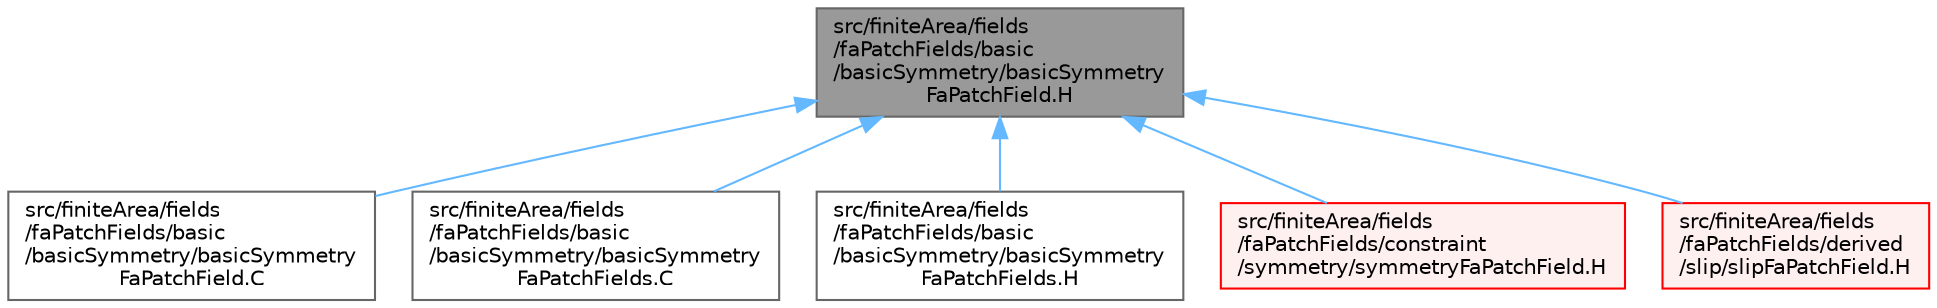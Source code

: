 digraph "src/finiteArea/fields/faPatchFields/basic/basicSymmetry/basicSymmetryFaPatchField.H"
{
 // LATEX_PDF_SIZE
  bgcolor="transparent";
  edge [fontname=Helvetica,fontsize=10,labelfontname=Helvetica,labelfontsize=10];
  node [fontname=Helvetica,fontsize=10,shape=box,height=0.2,width=0.4];
  Node1 [id="Node000001",label="src/finiteArea/fields\l/faPatchFields/basic\l/basicSymmetry/basicSymmetry\lFaPatchField.H",height=0.2,width=0.4,color="gray40", fillcolor="grey60", style="filled", fontcolor="black",tooltip=" "];
  Node1 -> Node2 [id="edge1_Node000001_Node000002",dir="back",color="steelblue1",style="solid",tooltip=" "];
  Node2 [id="Node000002",label="src/finiteArea/fields\l/faPatchFields/basic\l/basicSymmetry/basicSymmetry\lFaPatchField.C",height=0.2,width=0.4,color="grey40", fillcolor="white", style="filled",URL="$basicSymmetryFaPatchField_8C.html",tooltip=" "];
  Node1 -> Node3 [id="edge2_Node000001_Node000003",dir="back",color="steelblue1",style="solid",tooltip=" "];
  Node3 [id="Node000003",label="src/finiteArea/fields\l/faPatchFields/basic\l/basicSymmetry/basicSymmetry\lFaPatchFields.C",height=0.2,width=0.4,color="grey40", fillcolor="white", style="filled",URL="$basicSymmetryFaPatchFields_8C.html",tooltip=" "];
  Node1 -> Node4 [id="edge3_Node000001_Node000004",dir="back",color="steelblue1",style="solid",tooltip=" "];
  Node4 [id="Node000004",label="src/finiteArea/fields\l/faPatchFields/basic\l/basicSymmetry/basicSymmetry\lFaPatchFields.H",height=0.2,width=0.4,color="grey40", fillcolor="white", style="filled",URL="$basicSymmetryFaPatchFields_8H.html",tooltip=" "];
  Node1 -> Node5 [id="edge4_Node000001_Node000005",dir="back",color="steelblue1",style="solid",tooltip=" "];
  Node5 [id="Node000005",label="src/finiteArea/fields\l/faPatchFields/constraint\l/symmetry/symmetryFaPatchField.H",height=0.2,width=0.4,color="red", fillcolor="#FFF0F0", style="filled",URL="$symmetryFaPatchField_8H.html",tooltip=" "];
  Node1 -> Node9 [id="edge5_Node000001_Node000009",dir="back",color="steelblue1",style="solid",tooltip=" "];
  Node9 [id="Node000009",label="src/finiteArea/fields\l/faPatchFields/derived\l/slip/slipFaPatchField.H",height=0.2,width=0.4,color="red", fillcolor="#FFF0F0", style="filled",URL="$slipFaPatchField_8H.html",tooltip=" "];
}
